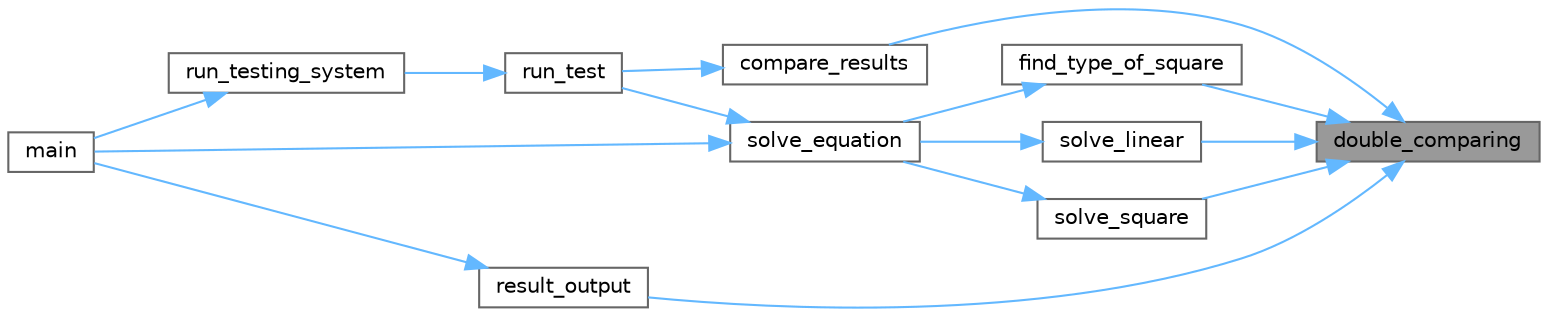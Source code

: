 digraph "double_comparing"
{
 // LATEX_PDF_SIZE
  bgcolor="transparent";
  edge [fontname=Helvetica,fontsize=10,labelfontname=Helvetica,labelfontsize=10];
  node [fontname=Helvetica,fontsize=10,shape=box,height=0.2,width=0.4];
  rankdir="RL";
  Node1 [id="Node000001",label="double_comparing",height=0.2,width=0.4,color="gray40", fillcolor="grey60", style="filled", fontcolor="black",tooltip="Compares two doubles."];
  Node1 -> Node2 [id="edge1_Node000001_Node000002",dir="back",color="steelblue1",style="solid",tooltip=" "];
  Node2 [id="Node000002",label="compare_results",height=0.2,width=0.4,color="grey40", fillcolor="white", style="filled",URL="$unit__test_8cpp.html#a1d1ecab469652425009f4ef15bdb5a83",tooltip="Compare result of test with expect values."];
  Node2 -> Node3 [id="edge2_Node000002_Node000003",dir="back",color="steelblue1",style="solid",tooltip=" "];
  Node3 [id="Node000003",label="run_test",height=0.2,width=0.4,color="grey40", fillcolor="white", style="filled",URL="$unit__test_8cpp.html#acb671112c73a49f9fdf13c14f7c0c41f",tooltip="Function starts one exact test."];
  Node3 -> Node4 [id="edge3_Node000003_Node000004",dir="back",color="steelblue1",style="solid",tooltip=" "];
  Node4 [id="Node000004",label="run_testing_system",height=0.2,width=0.4,color="grey40", fillcolor="white", style="filled",URL="$unit__test_8cpp.html#a0083b8b5485db15987c2f0041442ffab",tooltip="Function starts tests."];
  Node4 -> Node5 [id="edge4_Node000004_Node000005",dir="back",color="steelblue1",style="solid",tooltip=" "];
  Node5 [id="Node000005",label="main",height=0.2,width=0.4,color="grey40", fillcolor="white", style="filled",URL="$quadratic__equation_8cpp.html#a0ddf1224851353fc92bfbff6f499fa97",tooltip=" "];
  Node1 -> Node6 [id="edge5_Node000001_Node000006",dir="back",color="steelblue1",style="solid",tooltip=" "];
  Node6 [id="Node000006",label="find_type_of_square",height=0.2,width=0.4,color="grey40", fillcolor="white", style="filled",URL="$solve__equation_8cpp.html#a9cae33c52650112b82cb824082a67183",tooltip=" "];
  Node6 -> Node7 [id="edge6_Node000006_Node000007",dir="back",color="steelblue1",style="solid",tooltip=" "];
  Node7 [id="Node000007",label="solve_equation",height=0.2,width=0.4,color="grey40", fillcolor="white", style="filled",URL="$solve__equation_8cpp.html#a716f9968e866c4700c17bc0c4001e7c4",tooltip="Function call solve_square() or solve_linear() solves equation in case of find_type_of_square()"];
  Node7 -> Node5 [id="edge7_Node000007_Node000005",dir="back",color="steelblue1",style="solid",tooltip=" "];
  Node7 -> Node3 [id="edge8_Node000007_Node000003",dir="back",color="steelblue1",style="solid",tooltip=" "];
  Node1 -> Node8 [id="edge9_Node000001_Node000008",dir="back",color="steelblue1",style="solid",tooltip=" "];
  Node8 [id="Node000008",label="result_output",height=0.2,width=0.4,color="grey40", fillcolor="white", style="filled",URL="$user__communication_8cpp.html#a1d83ecb180d58945ed36f03388b20749",tooltip="Print result of equation solving."];
  Node8 -> Node5 [id="edge10_Node000008_Node000005",dir="back",color="steelblue1",style="solid",tooltip=" "];
  Node1 -> Node9 [id="edge11_Node000001_Node000009",dir="back",color="steelblue1",style="solid",tooltip=" "];
  Node9 [id="Node000009",label="solve_linear",height=0.2,width=0.4,color="grey40", fillcolor="white", style="filled",URL="$solve__equation_8cpp.html#af8a14a7e5c6cd235f521b87ca39d3d84",tooltip=" "];
  Node9 -> Node7 [id="edge12_Node000009_Node000007",dir="back",color="steelblue1",style="solid",tooltip=" "];
  Node1 -> Node10 [id="edge13_Node000001_Node000010",dir="back",color="steelblue1",style="solid",tooltip=" "];
  Node10 [id="Node000010",label="solve_square",height=0.2,width=0.4,color="grey40", fillcolor="white", style="filled",URL="$solve__equation_8cpp.html#aac83004a0d680ca9380bba859275fca2",tooltip=" "];
  Node10 -> Node7 [id="edge14_Node000010_Node000007",dir="back",color="steelblue1",style="solid",tooltip=" "];
}
